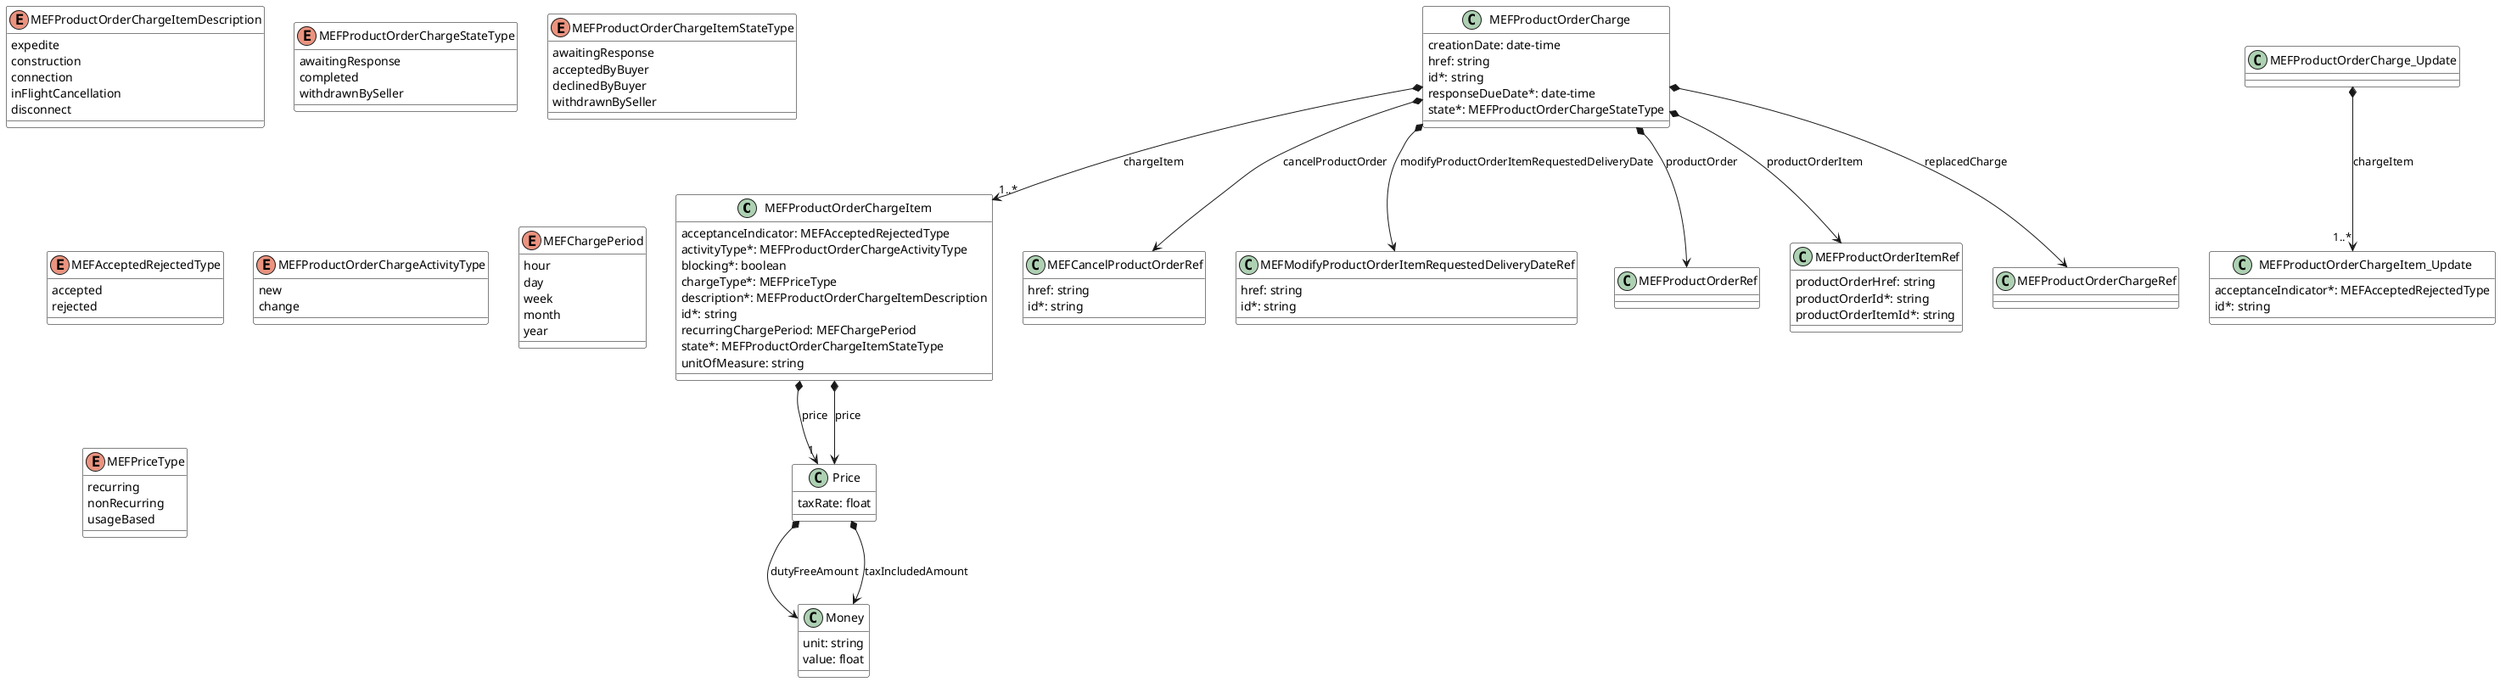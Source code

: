 @startuml
skinparam {
    ClassBackgroundColor White
    ClassBorderColor Black
}

class MEFProductOrderChargeItem {

    acceptanceIndicator: MEFAcceptedRejectedType
    activityType*: MEFProductOrderChargeActivityType
    blocking*: boolean
    chargeType*: MEFPriceType
    description*: MEFProductOrderChargeItemDescription
    id*: string
    recurringChargePeriod: MEFChargePeriod
    state*: MEFProductOrderChargeItemStateType
    unitOfMeasure: string
}

MEFProductOrderChargeItem *-->"1" Price : price

enum MEFProductOrderChargeItemDescription {

  expedite
  construction
  connection
  inFlightCancellation
  disconnect
}

enum MEFProductOrderChargeStateType {

    awaitingResponse
    completed
    withdrawnBySeller
}


enum MEFProductOrderChargeItemStateType {

    awaitingResponse
    acceptedByBuyer
    declinedByBuyer
    withdrawnBySeller
}

enum MEFAcceptedRejectedType {

    accepted
    rejected
}


class MEFCancelProductOrderRef {

    href: string
    id*: string
}



class MEFProductOrderCharge {

    creationDate: date-time
    href: string
    id*: string
    responseDueDate*: date-time
    state*: MEFProductOrderChargeStateType
}

MEFProductOrderCharge *--> MEFCancelProductOrderRef : cancelProductOrder
MEFProductOrderCharge *-->"1..*" MEFProductOrderChargeItem : chargeItem
MEFProductOrderCharge *--> MEFModifyProductOrderItemRequestedDeliveryDateRef : modifyProductOrderItemRequestedDeliveryDate
MEFProductOrderCharge *--> MEFProductOrderRef : productOrder
MEFProductOrderCharge *--> MEFProductOrderItemRef : productOrderItem
MEFProductOrderCharge *--> MEFProductOrderChargeRef : replacedCharge


enum MEFProductOrderChargeActivityType {

    new
    change
}

MEFProductOrderChargeItem *--> Price : price


class MEFProductOrderChargeItem_Update {

    acceptanceIndicator*: MEFAcceptedRejectedType
    id*: string
}



class MEFProductOrderCharge_Update {

}

MEFProductOrderCharge_Update *-->"1..*" MEFProductOrderChargeItem_Update : chargeItem



class MEFProductOrderItemRef {

    productOrderHref: string
    productOrderId*: string
    productOrderItemId*: string
}


enum MEFChargePeriod {

    hour
    day
    week
    month
    year
}

enum MEFPriceType {

    recurring
    nonRecurring
    usageBased
}


class MEFModifyProductOrderItemRequestedDeliveryDateRef {

    href: string
    id*: string
}


class Price {

    taxRate: float
}

Price *--> Money : dutyFreeAmount
Price *--> Money : taxIncludedAmount


class Money {

    unit: string
    value: float
}



@enduml
